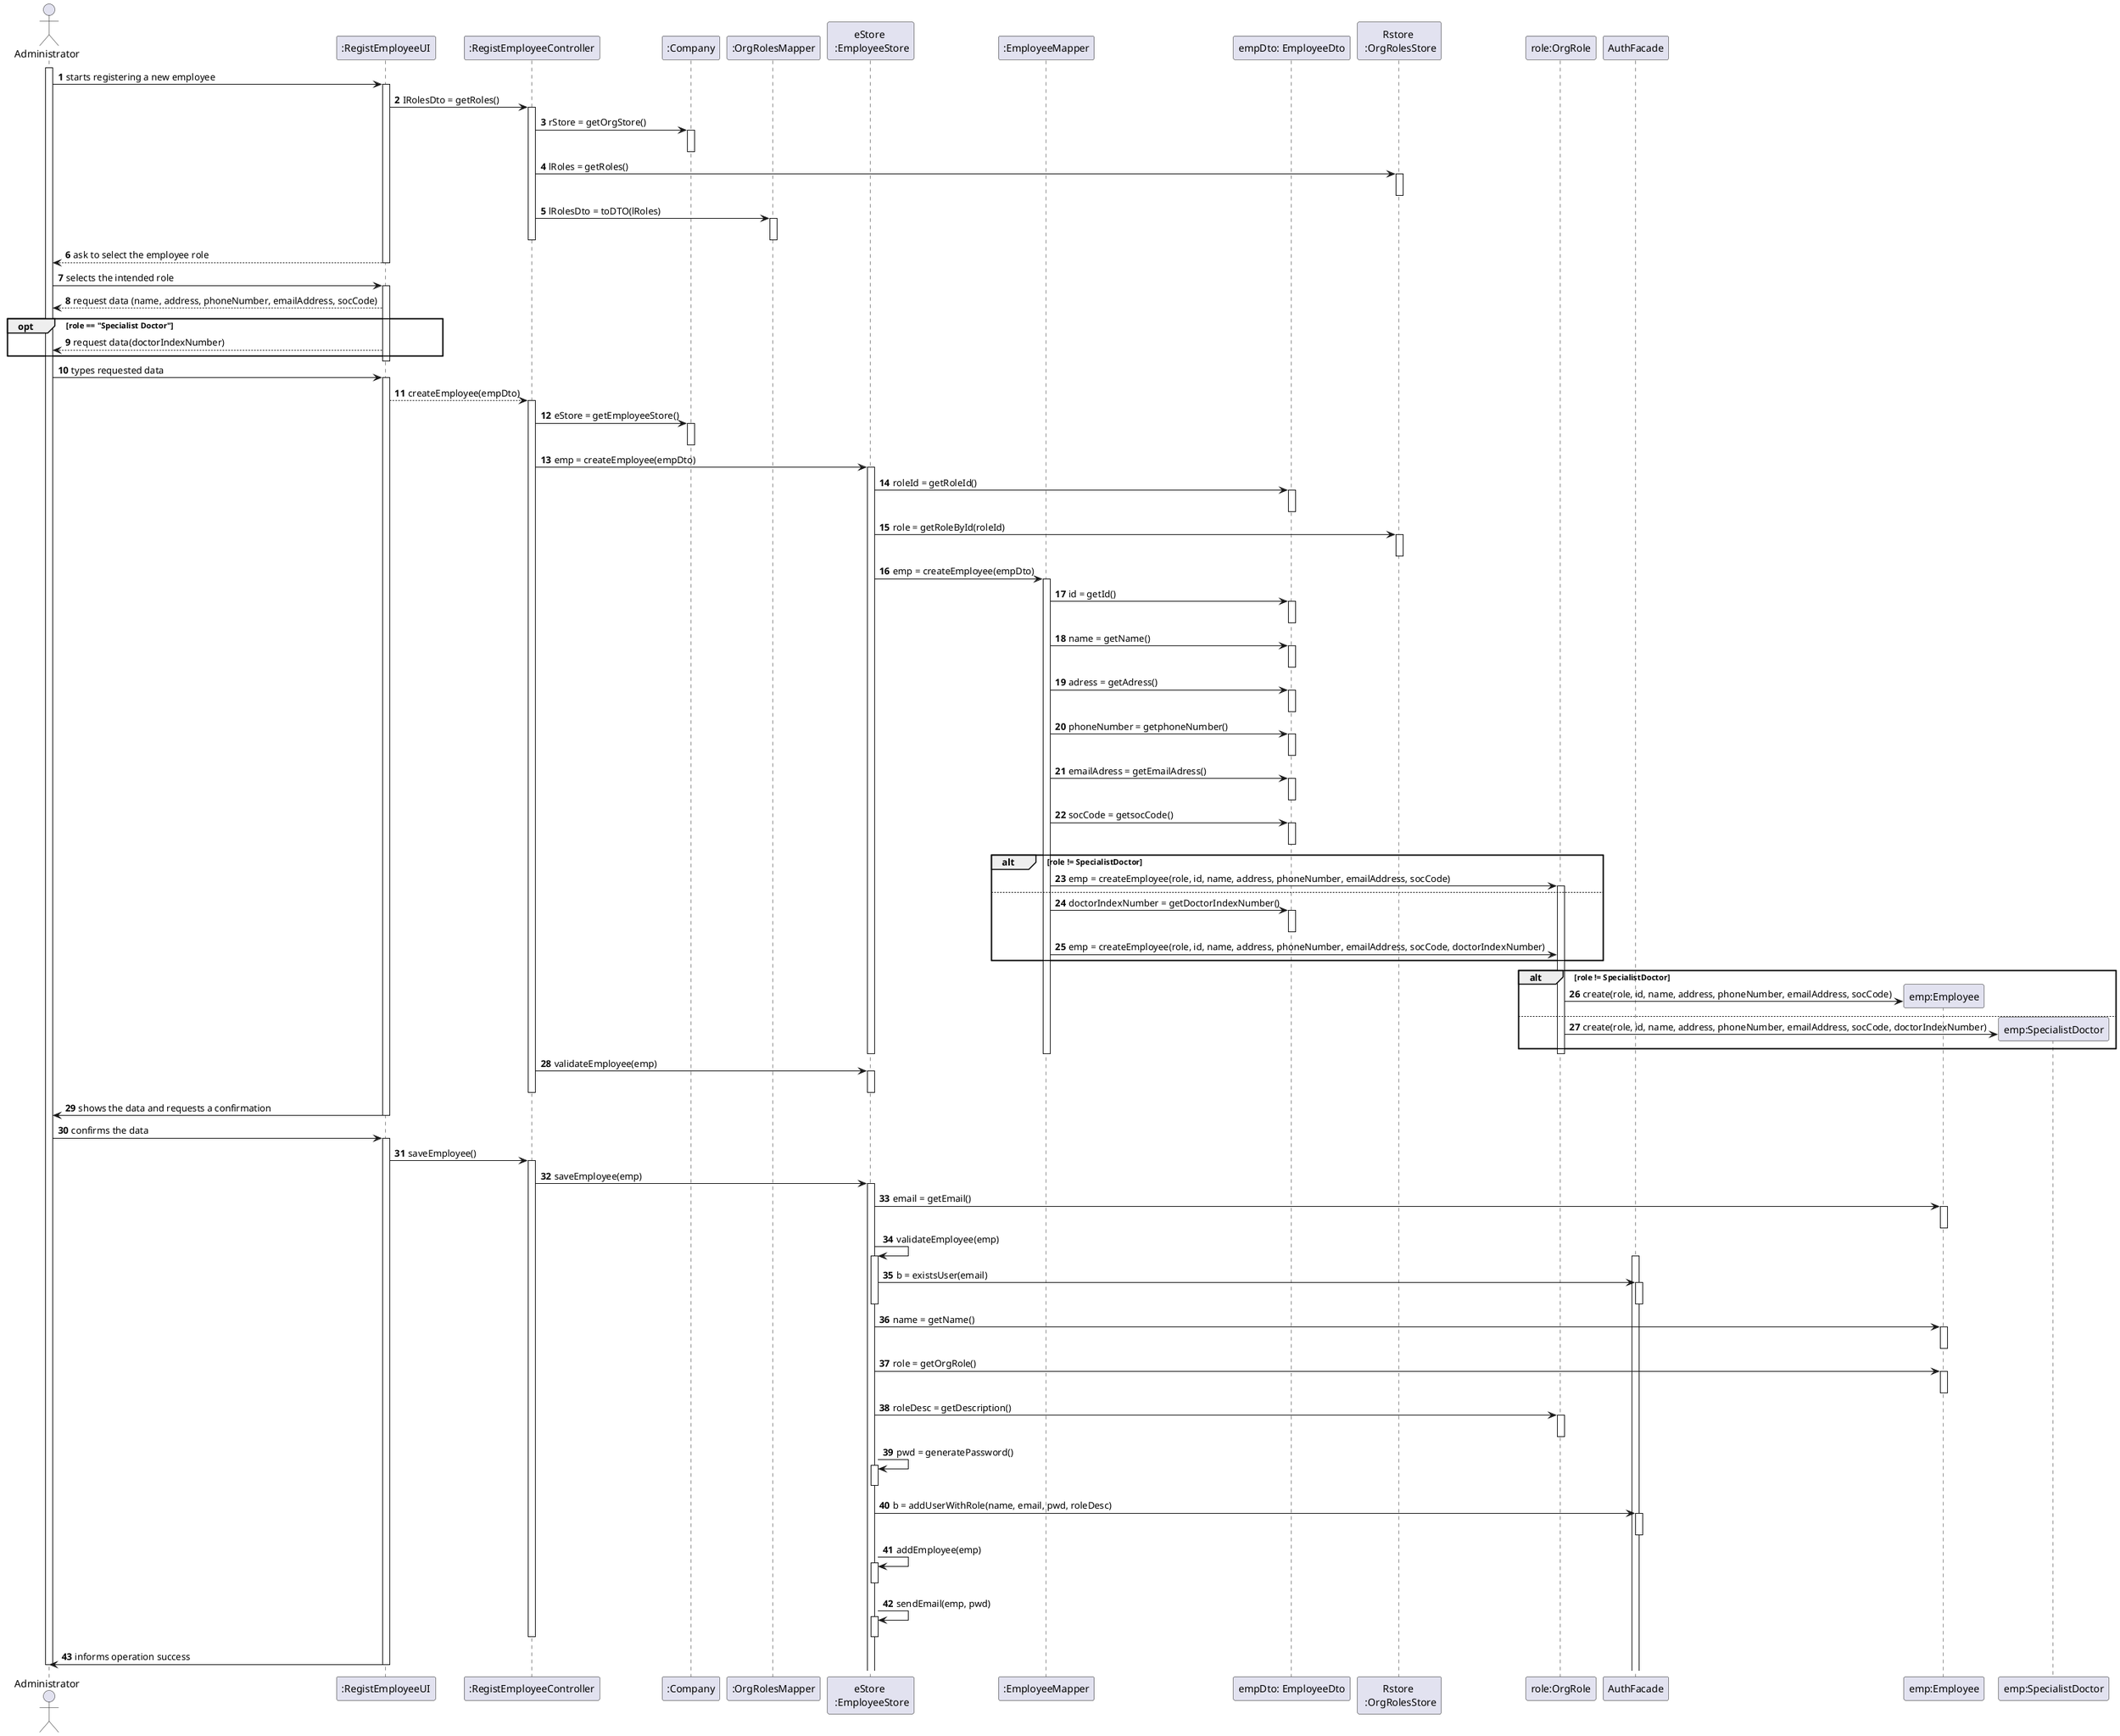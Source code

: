 @startuml
actor Administrator as Adm
participant ":RegistEmployeeUI" as Interface
participant ":RegistEmployeeController" as Controller
participant ":Company" as Company
participant ":OrgRolesMapper" as RolesMapper
participant "eStore \n :EmployeeStore" as estore
participant ":EmployeeMapper" as eMapper
participant "empDto: EmployeeDto" as EmployeeDto
participant "Rstore \n :OrgRolesStore" as rstore
participant "role:OrgRole" as OrgRole
participant "AuthFacade" as AuthFacade
 
 
autonumber
activate Adm
Adm -> Interface: starts registering a new employee
activate Interface
Interface -> Controller: IRolesDto = getRoles()
activate Controller
Controller -> Company: rStore = getOrgStore()
activate Company
deactivate Company
Controller -> rstore: lRoles = getRoles()
activate rstore
deactivate rstore
Controller -> RolesMapper: lRolesDto = toDTO(lRoles)
activate RolesMapper
deactivate RolesMapper
deactivate Controller
Interface --> Adm: ask to select the employee role
deactivate Interface
Adm -> Interface: selects the intended role
activate Interface
Interface --> Adm: request data (name, address, phoneNumber, emailAddress, socCode)
opt role == "Specialist Doctor"
    Interface --> Adm: request data(doctorIndexNumber)
end
deactivate Interface
 
 
Adm -> Interface: types requested data
activate Interface
Interface --> Controller: createEmployee(empDto)
activate Controller
Controller -> Company: eStore = getEmployeeStore()
activate Company
deactivate Company
Controller -> estore: emp = createEmployee(empDto)
activate estore
estore -> EmployeeDto: roleId = getRoleId()
activate EmployeeDto
deactivate EmployeeDto
estore -> rstore: role = getRoleById(roleId)
activate rstore
deactivate rstore
estore -> eMapper: emp = createEmployee(empDto)
activate eMapper
eMapper -> EmployeeDto: id = getId()
activate EmployeeDto
deactivate EmployeeDto
eMapper -> EmployeeDto: name = getName()
activate EmployeeDto
deactivate EmployeeDto
eMapper -> EmployeeDto: adress = getAdress()
activate EmployeeDto
deactivate EmployeeDto
eMapper -> EmployeeDto: phoneNumber = getphoneNumber()
activate EmployeeDto
deactivate EmployeeDto
eMapper -> EmployeeDto: emailAdress = getEmailAdress()
activate EmployeeDto
deactivate EmployeeDto
eMapper -> EmployeeDto: socCode = getsocCode()
activate EmployeeDto
deactivate EmployeeDto
alt role != SpecialistDoctor
    eMapper -> OrgRole: emp = createEmployee(role, id, name, address, phoneNumber, emailAddress, socCode)
    activate OrgRole
else
    eMapper -> EmployeeDto: doctorIndexNumber = getDoctorIndexNumber()
    activate EmployeeDto
    deactivate EmployeeDto
    eMapper -> OrgRole: emp = createEmployee(role, id, name, address, phoneNumber, emailAddress, socCode, doctorIndexNumber)
end
alt role != SpecialistDoctor
    create "emp:Employee" as Employee
    OrgRole -> Employee: create(role, id, name, address, phoneNumber, emailAddress, socCode)
else
    create "emp:SpecialistDoctor" as Doctor
    OrgRole -> Doctor:create(role, id, name, address, phoneNumber, emailAddress, socCode, doctorIndexNumber)
end
deactivate eMapper
deactivate OrgRole
deactivate estore
Controller -> estore: validateEmployee(emp)
activate estore
deactivate estore
deactivate Controller

Interface -> Adm: shows the data and requests a confirmation
deactivate Interface
Adm -> Interface: confirms the data

activate Interface
Interface -> Controller: saveEmployee()
activate Controller
Controller -> estore: saveEmployee(emp)
activate estore
estore -> Employee: email = getEmail()
activate Employee
deactivate Employee
estore -> estore: validateEmployee(emp)
activate AuthFacade
deactivate AuthFacade
activate estore
estore -> AuthFacade: b = existsUser(email)
activate AuthFacade
deactivate AuthFacade
deactivate estore
estore -> Employee: name = getName()
activate Employee
deactivate Employee
estore -> Employee: role = getOrgRole()
activate Employee
deactivate Employee
estore -> OrgRole: roleDesc = getDescription()
activate OrgRole
deactivate OrgRole
estore -> estore: pwd = generatePassword()
activate estore
deactivate estore
estore -> AuthFacade: b = addUserWithRole(name, email, pwd, roleDesc)
activate AuthFacade
deactivate AuthFacade
estore -> estore: addEmployee(emp)
activate estore
deactivate estore
estore -> estore: sendEmail(emp, pwd)
activate estore
deactivate estore
deactivate Controller
Interface -> Adm: informs operation success
deactivate Interface
deactivate Adm
@enduml